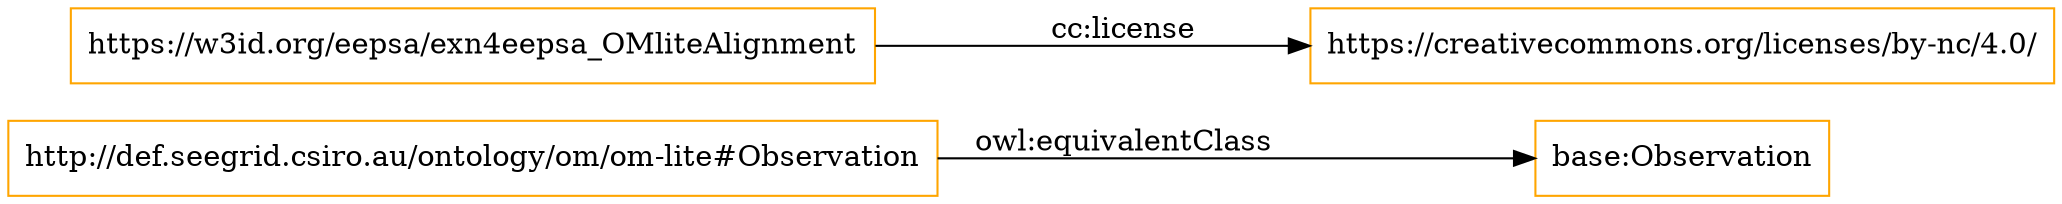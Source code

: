 digraph ar2dtool_diagram { 
rankdir=LR;
size="1501"
node [shape = rectangle, color="orange"]; "base:Observation" "http://def.seegrid.csiro.au/ontology/om/om-lite#Observation" ; /*classes style*/
	"http://def.seegrid.csiro.au/ontology/om/om-lite#Observation" -> "base:Observation" [ label = "owl:equivalentClass" ];
	"https://w3id.org/eepsa/exn4eepsa_OMliteAlignment" -> "https://creativecommons.org/licenses/by-nc/4.0/" [ label = "cc:license" ];

}
